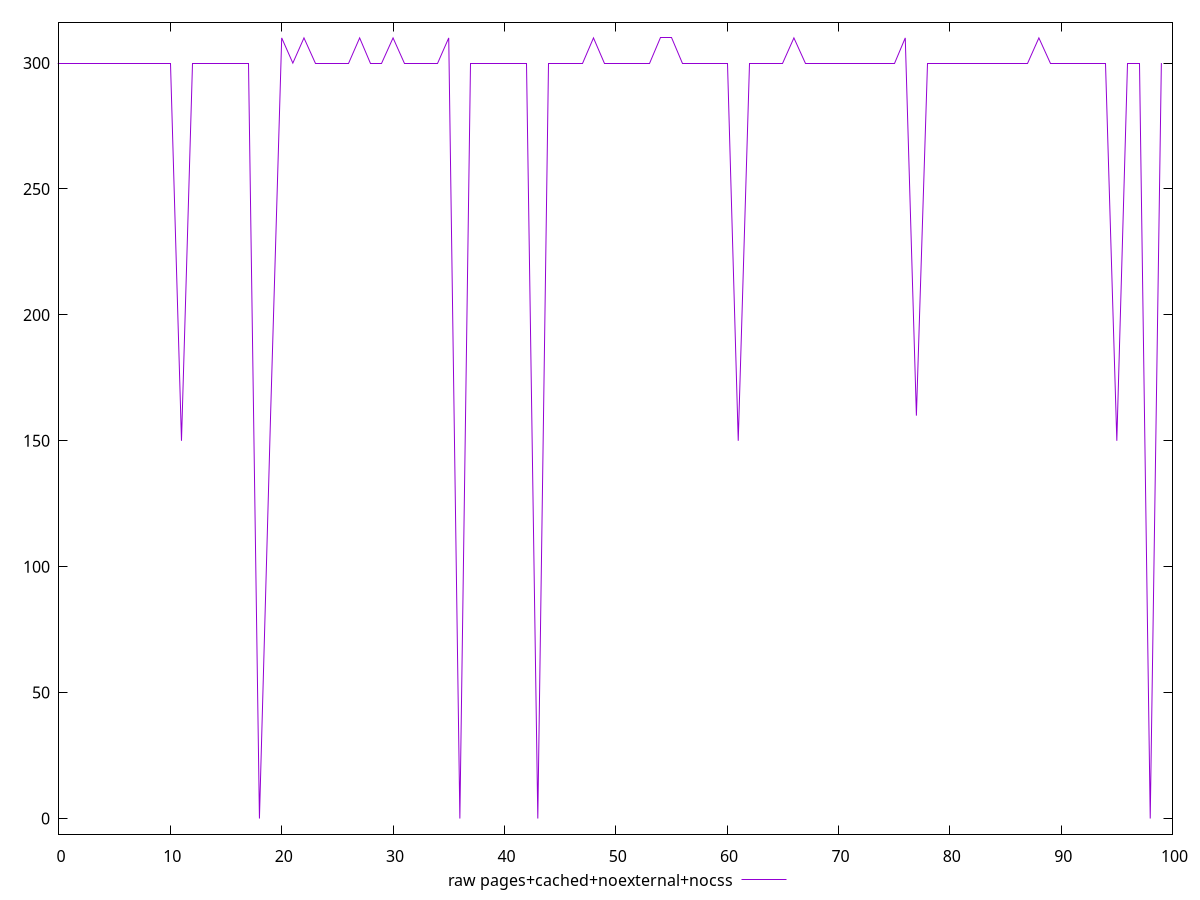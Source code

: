$_rawPagesCachedNoexternalNocss <<EOF
300
300
300
300
300
300
300
300
300
300
300
150
300
300
300
300
300
300
0
160
310
300
310
300
300
300
300
310
300
300
310
300
300
300
300
310
0
300
300
300
300
300
300
0
300
300
300
300
310
300
300
300
300
300
310
310
300
300
300
300
300
150
300
300
300
300
310
300
300
300
300
300
300
300
300
300
310
160
300
300
300
300
300
300
300
300
300
300
310
300
300
300
300
300
300
150
300
300
0
300
EOF
set key outside below
set terminal pngcairo
set output "report_00006_2020-11-02T20-21-41.718Z/uses-http2/pages+cached+noexternal+nocss//raw.png"
set yrange [-6.2:316.2]
plot $_rawPagesCachedNoexternalNocss title "raw pages+cached+noexternal+nocss" with line ,